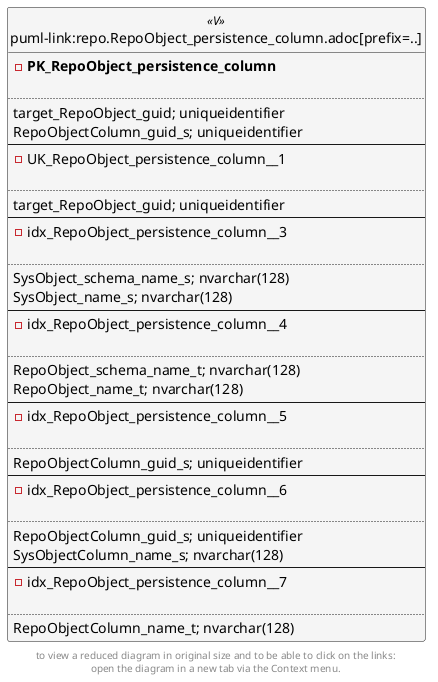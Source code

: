 @startuml
left to right direction
'top to bottom direction
hide circle
'avoide "." issues:
set namespaceSeparator none


skinparam class {
  BackgroundColor White
  BackgroundColor<<FN>> Yellow
  BackgroundColor<<FS>> Yellow
  BackgroundColor<<FT>> LightGray
  BackgroundColor<<IF>> Yellow
  BackgroundColor<<IS>> Yellow
  BackgroundColor<<P>> Aqua
  BackgroundColor<<PC>> Aqua
  BackgroundColor<<SN>> Yellow
  BackgroundColor<<SO>> SlateBlue
  BackgroundColor<<TF>> LightGray
  BackgroundColor<<TR>> Tomato
  BackgroundColor<<U>> White
  BackgroundColor<<V>> WhiteSmoke
  BackgroundColor<<X>> Aqua
}


entity "puml-link:repo.RepoObject_persistence_column.adoc[prefix=..]" as repo.RepoObject_persistence_column << V >> {
- **PK_RepoObject_persistence_column**

..
target_RepoObject_guid; uniqueidentifier
RepoObjectColumn_guid_s; uniqueidentifier
--
- UK_RepoObject_persistence_column__1

..
target_RepoObject_guid; uniqueidentifier
--
- idx_RepoObject_persistence_column__3

..
SysObject_schema_name_s; nvarchar(128)
SysObject_name_s; nvarchar(128)
--
- idx_RepoObject_persistence_column__4

..
RepoObject_schema_name_t; nvarchar(128)
RepoObject_name_t; nvarchar(128)
--
- idx_RepoObject_persistence_column__5

..
RepoObjectColumn_guid_s; uniqueidentifier
--
- idx_RepoObject_persistence_column__6

..
RepoObjectColumn_guid_s; uniqueidentifier
SysObjectColumn_name_s; nvarchar(128)
--
- idx_RepoObject_persistence_column__7

..
RepoObjectColumn_name_t; nvarchar(128)
}


footer
to view a reduced diagram in original size and to be able to click on the links:
open the diagram in a new tab via the Context menu.
end footer

@enduml

